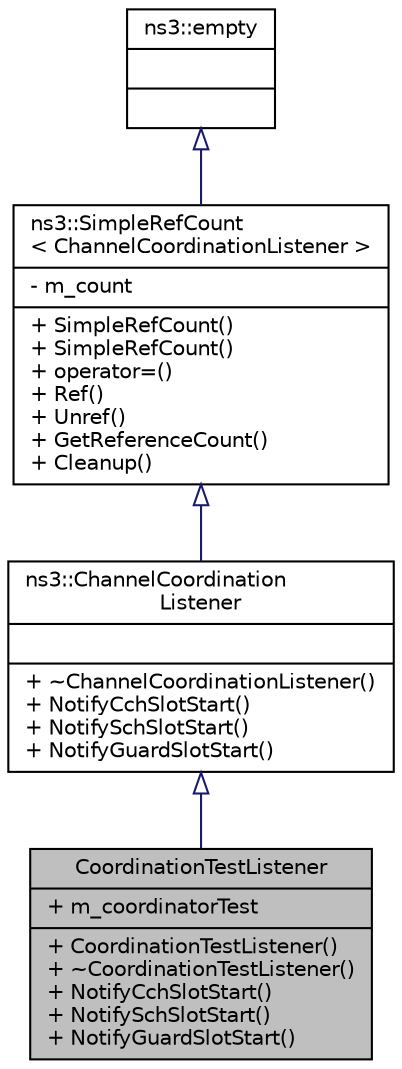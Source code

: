digraph "CoordinationTestListener"
{
  edge [fontname="Helvetica",fontsize="10",labelfontname="Helvetica",labelfontsize="10"];
  node [fontname="Helvetica",fontsize="10",shape=record];
  Node1 [label="{CoordinationTestListener\n|+ m_coordinatorTest\l|+ CoordinationTestListener()\l+ ~CoordinationTestListener()\l+ NotifyCchSlotStart()\l+ NotifySchSlotStart()\l+ NotifyGuardSlotStart()\l}",height=0.2,width=0.4,color="black", fillcolor="grey75", style="filled", fontcolor="black"];
  Node2 -> Node1 [dir="back",color="midnightblue",fontsize="10",style="solid",arrowtail="onormal"];
  Node2 [label="{ns3::ChannelCoordination\lListener\n||+ ~ChannelCoordinationListener()\l+ NotifyCchSlotStart()\l+ NotifySchSlotStart()\l+ NotifyGuardSlotStart()\l}",height=0.2,width=0.4,color="black", fillcolor="white", style="filled",URL="$dd/d37/classns3_1_1ChannelCoordinationListener.html",tooltip="receive notifications about channel coordination events. "];
  Node3 -> Node2 [dir="back",color="midnightblue",fontsize="10",style="solid",arrowtail="onormal"];
  Node3 [label="{ns3::SimpleRefCount\l\< ChannelCoordinationListener \>\n|- m_count\l|+ SimpleRefCount()\l+ SimpleRefCount()\l+ operator=()\l+ Ref()\l+ Unref()\l+ GetReferenceCount()\l+ Cleanup()\l}",height=0.2,width=0.4,color="black", fillcolor="white", style="filled",URL="$da/da1/classns3_1_1SimpleRefCount.html"];
  Node4 -> Node3 [dir="back",color="midnightblue",fontsize="10",style="solid",arrowtail="onormal"];
  Node4 [label="{ns3::empty\n||}",height=0.2,width=0.4,color="black", fillcolor="white", style="filled",URL="$d9/d6a/classns3_1_1empty.html",tooltip="make Callback use a separate empty type "];
}
